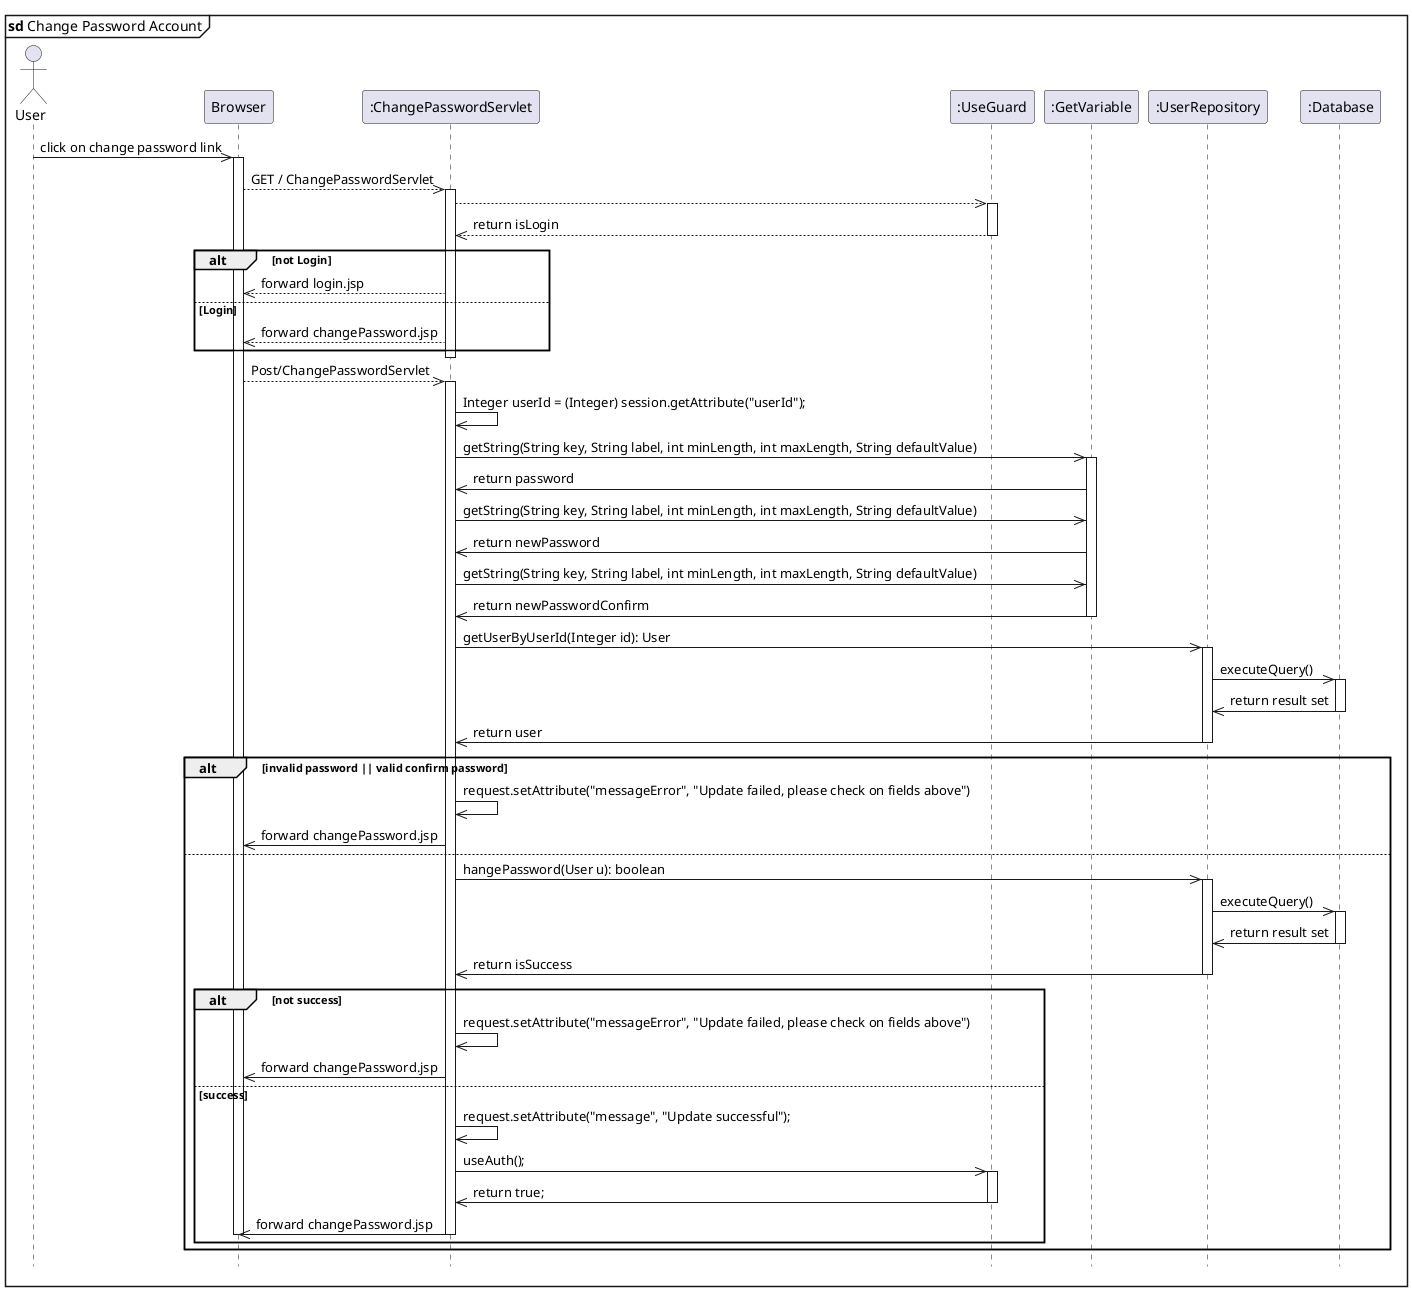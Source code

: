 @startuml changePasswordAccount

hide footbox
mainframe <b>sd</b> Change Password Account
actor User
participant "Browser" as Browser
participant ":ChangePasswordServlet" as ChangePasswordServlet
participant ":UseGuard" as UseGuard
participant ":GetVariable" as GetVariable
participant ":UserRepository" as UserRepository
participant ":Database" as Database

User ->> Browser: click on change password link
activate Browser
Browser -->> ChangePasswordServlet: GET / ChangePasswordServlet 
activate ChangePasswordServlet
    ChangePasswordServlet -->> UseGuard
    activate UseGuard 
     UseGuard -->>  ChangePasswordServlet: return isLogin
 deactivate UseGuard
    alt not Login
        ChangePasswordServlet -->> Browser: forward login.jsp
    else Login
        ChangePasswordServlet -->> Browser: forward changePassword.jsp
    end
    
deactivate UseGuard    
deactivate ChangePasswordServlet
    
Browser -->> ChangePasswordServlet: Post/ChangePasswordServlet
activate ChangePasswordServlet
    ChangePasswordServlet ->> ChangePasswordServlet:Integer userId = (Integer) session.getAttribute("userId");
    ChangePasswordServlet ->> GetVariable: getString(String key, String label, int minLength, int maxLength, String defaultValue)
    activate GetVariable
    GetVariable ->> ChangePasswordServlet: return password
    ChangePasswordServlet ->> GetVariable: getString(String key, String label, int minLength, int maxLength, String defaultValue)
    GetVariable ->> ChangePasswordServlet: return newPassword
    ChangePasswordServlet ->> GetVariable: getString(String key, String label, int minLength, int maxLength, String defaultValue)
    GetVariable ->> ChangePasswordServlet: return newPasswordConfirm
    deactivate GetVariable

    ChangePasswordServlet ->> UserRepository: getUserByUserId(Integer id): User
    activate UserRepository
                UserRepository ->> Database: executeQuery()
                activate Database 
                    Database ->> UserRepository: return result set
                deactivate Database
        UserRepository ->> ChangePasswordServlet: return user
    deactivate UserRepository

    alt invalid password || valid confirm password
        ChangePasswordServlet ->> ChangePasswordServlet: request.setAttribute("messageError", "Update failed, please check on fields above")
        ChangePasswordServlet ->> Browser: forward changePassword.jsp
    else 
        ChangePasswordServlet ->> UserRepository: hangePassword(User u): boolean
        activate UserRepository
            UserRepository ->> Database: executeQuery()
            activate Database 
                        Database ->> UserRepository: return result set
                    deactivate Database
            UserRepository ->> ChangePasswordServlet: return isSuccess
        deactivate UserRepository
        alt not success
            ChangePasswordServlet ->> ChangePasswordServlet: request.setAttribute("messageError", "Update failed, please check on fields above")
            ChangePasswordServlet ->> Browser: forward changePassword.jsp
        else success
            ChangePasswordServlet ->> ChangePasswordServlet: request.setAttribute("message", "Update successful");
            ChangePasswordServlet ->> UseGuard: useAuth();
            activate UseGuard
                UseGuard ->> ChangePasswordServlet: return true;
            deactivate UseGuard
            ChangePasswordServlet ->> Browser: forward changePassword.jsp
        deactivate ChangePasswordServlet
    deactivate Browser
        end
    end


    
